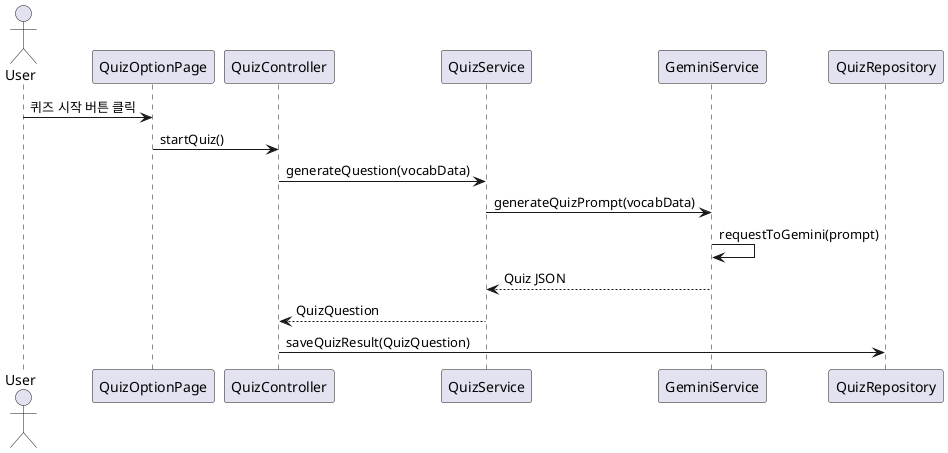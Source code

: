 @startuml
actor User

participant "QuizOptionPage" as QuizOption
participant "QuizController" as Controller
participant "QuizService" as QuizService
participant "GeminiService" as Gemini
participant "QuizRepository" as Repo

User -> QuizOption: 퀴즈 시작 버튼 클릭
QuizOption -> Controller: startQuiz()
Controller -> QuizService: generateQuestion(vocabData)
QuizService -> Gemini: generateQuizPrompt(vocabData)
Gemini -> Gemini: requestToGemini(prompt)
Gemini --> QuizService: Quiz JSON
QuizService --> Controller: QuizQuestion
Controller -> Repo: saveQuizResult(QuizQuestion)

@enduml
